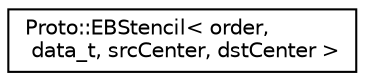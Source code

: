 digraph "Graphical Class Hierarchy"
{
  edge [fontname="Helvetica",fontsize="10",labelfontname="Helvetica",labelfontsize="10"];
  node [fontname="Helvetica",fontsize="10",shape=record];
  rankdir="LR";
  Node0 [label="Proto::EBStencil\< order,\l data_t, srcCenter, dstCenter \>",height=0.2,width=0.4,color="black", fillcolor="white", style="filled",URL="$classProto_1_1EBStencil.html",tooltip="class to encapsulate evaluating a stencil for an embedded boundary calculation "];
}
